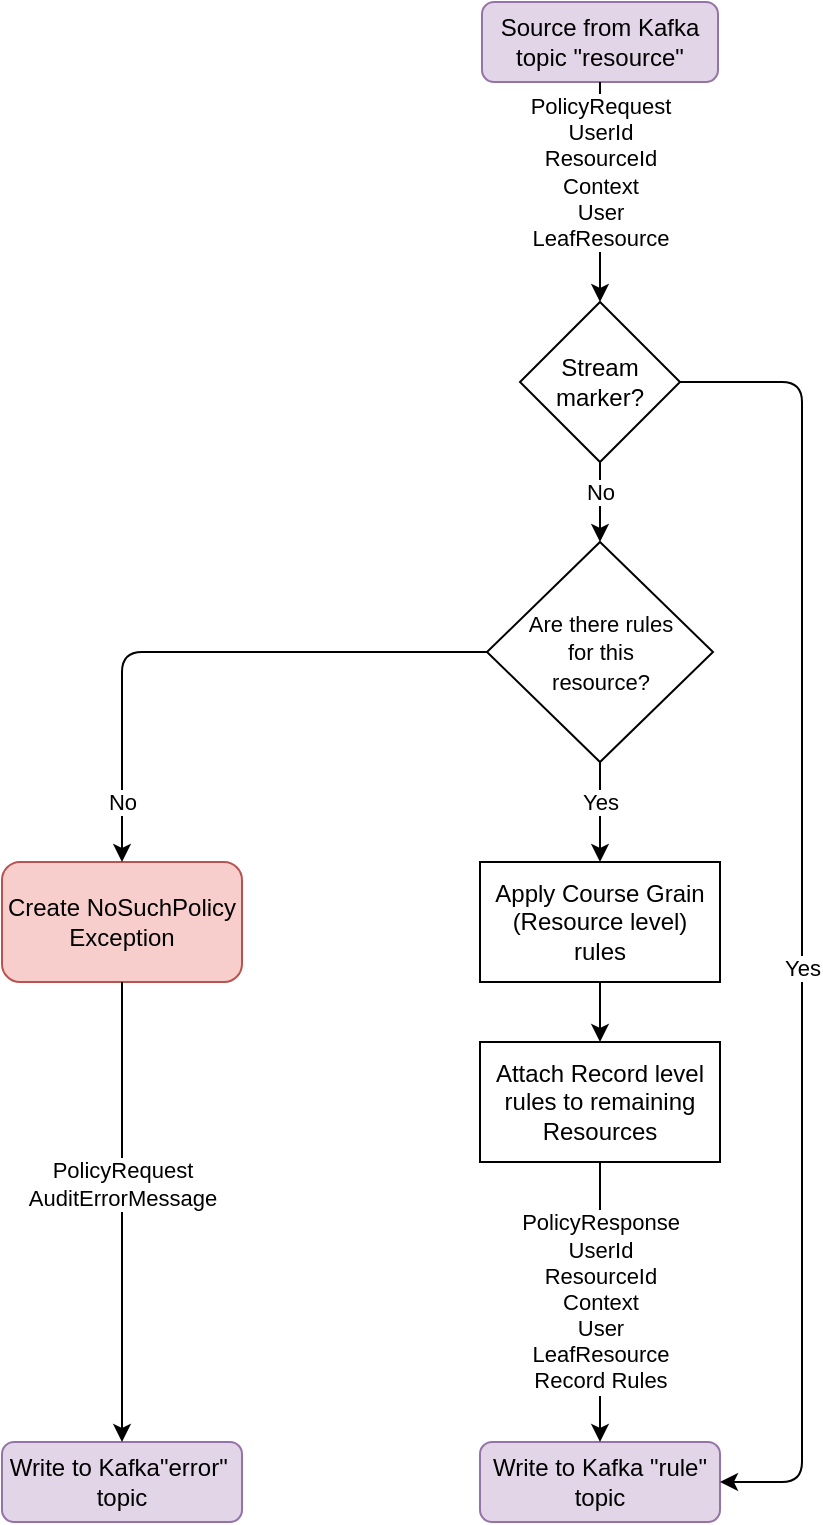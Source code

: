 <mxfile version="14.9.1" type="device"><diagram id="_RBoc6auL62qBpiJwBiw" name="Page-1"><mxGraphModel dx="1426" dy="737" grid="1" gridSize="10" guides="1" tooltips="1" connect="1" arrows="1" fold="1" page="1" pageScale="1" pageWidth="827" pageHeight="1169" math="0" shadow="0"><root><mxCell id="0"/><mxCell id="1" parent="0"/><mxCell id="uno6gjMz67oOJnJ67OMT-1" value="Source from Kafka topic &quot;resource&quot;" style="rounded=1;whiteSpace=wrap;html=1;fillColor=#e1d5e7;strokeColor=#9673a6;" parent="1" vertex="1"><mxGeometry x="360" y="60" width="118" height="40" as="geometry"/></mxCell><mxCell id="uno6gjMz67oOJnJ67OMT-2" value="Write to Kafka &quot;rule&quot; topic" style="rounded=1;whiteSpace=wrap;html=1;fillColor=#e1d5e7;strokeColor=#9673a6;" parent="1" vertex="1"><mxGeometry x="359" y="780" width="120" height="40" as="geometry"/></mxCell><mxCell id="uno6gjMz67oOJnJ67OMT-10" style="edgeStyle=orthogonalEdgeStyle;rounded=0;orthogonalLoop=1;jettySize=auto;html=1;exitX=0.5;exitY=1;exitDx=0;exitDy=0;" parent="1" source="uno6gjMz67oOJnJ67OMT-3" target="uno6gjMz67oOJnJ67OMT-11" edge="1"><mxGeometry relative="1" as="geometry"><mxPoint x="415" y="505" as="targetPoint"/></mxGeometry></mxCell><mxCell id="Sd5VhGqqKenQaVcKgAK--8" value="Yes" style="edgeLabel;html=1;align=center;verticalAlign=middle;resizable=0;points=[];" vertex="1" connectable="0" parent="uno6gjMz67oOJnJ67OMT-10"><mxGeometry x="-0.04" y="-1" relative="1" as="geometry"><mxPoint x="1" y="-4" as="offset"/></mxGeometry></mxCell><mxCell id="uno6gjMz67oOJnJ67OMT-3" value="&lt;font style=&quot;font-size: 11px&quot;&gt;Are there rules &lt;br&gt;for this &lt;br&gt;resource?&lt;/font&gt;" style="rhombus;whiteSpace=wrap;html=1;" parent="1" vertex="1"><mxGeometry x="362.5" y="330" width="113" height="110" as="geometry"/></mxCell><mxCell id="uno6gjMz67oOJnJ67OMT-6" value="Write to Kafka&quot;error&quot;&amp;nbsp;&lt;br&gt;topic" style="rounded=1;whiteSpace=wrap;html=1;fillColor=#e1d5e7;strokeColor=#9673a6;" parent="1" vertex="1"><mxGeometry x="120" y="780" width="120" height="40" as="geometry"/></mxCell><mxCell id="uno6gjMz67oOJnJ67OMT-13" style="edgeStyle=orthogonalEdgeStyle;rounded=0;orthogonalLoop=1;jettySize=auto;html=1;exitX=0.5;exitY=1;exitDx=0;exitDy=0;" parent="1" source="uno6gjMz67oOJnJ67OMT-11" target="uno6gjMz67oOJnJ67OMT-14" edge="1"><mxGeometry relative="1" as="geometry"><mxPoint x="415" y="620" as="targetPoint"/></mxGeometry></mxCell><mxCell id="uno6gjMz67oOJnJ67OMT-11" value="Apply Course Grain (Resource level)&lt;br&gt;rules" style="rounded=0;whiteSpace=wrap;html=1;" parent="1" vertex="1"><mxGeometry x="359" y="490" width="120" height="60" as="geometry"/></mxCell><mxCell id="uno6gjMz67oOJnJ67OMT-15" value="PolicyResponse&lt;br&gt;UserId&lt;br&gt;ResourceId&lt;br&gt;Context&lt;br&gt;User&lt;br&gt;LeafResource&lt;br&gt;Record Rules" style="edgeStyle=orthogonalEdgeStyle;rounded=0;orthogonalLoop=1;jettySize=auto;html=1;exitX=0.5;exitY=1;exitDx=0;exitDy=0;" parent="1" source="uno6gjMz67oOJnJ67OMT-14" target="uno6gjMz67oOJnJ67OMT-2" edge="1"><mxGeometry relative="1" as="geometry"/></mxCell><mxCell id="uno6gjMz67oOJnJ67OMT-14" value="Attach Record level rules to remaining Resources" style="rounded=0;whiteSpace=wrap;html=1;" parent="1" vertex="1"><mxGeometry x="359" y="580" width="120" height="60" as="geometry"/></mxCell><mxCell id="Sd5VhGqqKenQaVcKgAK--1" value="Stream marker?" style="rhombus;whiteSpace=wrap;html=1;" vertex="1" parent="1"><mxGeometry x="379" y="210" width="80" height="80" as="geometry"/></mxCell><mxCell id="Sd5VhGqqKenQaVcKgAK--2" value="" style="endArrow=classic;html=1;entryX=0.5;entryY=0;entryDx=0;entryDy=0;exitX=0.5;exitY=1;exitDx=0;exitDy=0;" edge="1" parent="1" source="Sd5VhGqqKenQaVcKgAK--1" target="uno6gjMz67oOJnJ67OMT-3"><mxGeometry width="50" height="50" relative="1" as="geometry"><mxPoint x="390" y="420" as="sourcePoint"/><mxPoint x="440" y="370" as="targetPoint"/></mxGeometry></mxCell><mxCell id="Sd5VhGqqKenQaVcKgAK--3" value="No" style="edgeLabel;html=1;align=center;verticalAlign=middle;resizable=0;points=[];" vertex="1" connectable="0" parent="Sd5VhGqqKenQaVcKgAK--2"><mxGeometry x="-0.133" y="-1" relative="1" as="geometry"><mxPoint x="1" y="-3" as="offset"/></mxGeometry></mxCell><mxCell id="Sd5VhGqqKenQaVcKgAK--4" value="" style="endArrow=classic;html=1;exitX=1;exitY=0.5;exitDx=0;exitDy=0;entryX=1;entryY=0.5;entryDx=0;entryDy=0;" edge="1" parent="1" source="Sd5VhGqqKenQaVcKgAK--1" target="uno6gjMz67oOJnJ67OMT-2"><mxGeometry width="50" height="50" relative="1" as="geometry"><mxPoint x="530" y="270" as="sourcePoint"/><mxPoint x="680" y="410" as="targetPoint"/><Array as="points"><mxPoint x="520" y="250"/><mxPoint x="520" y="800"/></Array></mxGeometry></mxCell><mxCell id="Sd5VhGqqKenQaVcKgAK--5" value="Yes" style="edgeLabel;html=1;align=center;verticalAlign=middle;resizable=0;points=[];" vertex="1" connectable="0" parent="Sd5VhGqqKenQaVcKgAK--4"><mxGeometry x="0.084" relative="1" as="geometry"><mxPoint as="offset"/></mxGeometry></mxCell><mxCell id="Sd5VhGqqKenQaVcKgAK--6" value="" style="endArrow=classic;html=1;exitX=0.5;exitY=1;exitDx=0;exitDy=0;entryX=0.5;entryY=0;entryDx=0;entryDy=0;" edge="1" parent="1" source="uno6gjMz67oOJnJ67OMT-1" target="Sd5VhGqqKenQaVcKgAK--1"><mxGeometry width="50" height="50" relative="1" as="geometry"><mxPoint x="390" y="480" as="sourcePoint"/><mxPoint x="440" y="430" as="targetPoint"/></mxGeometry></mxCell><mxCell id="Sd5VhGqqKenQaVcKgAK--7" value="PolicyRequest&lt;br&gt;UserId&lt;br&gt;ResourceId&lt;br&gt;Context&lt;br&gt;User&lt;br&gt;LeafResource" style="edgeLabel;html=1;align=center;verticalAlign=middle;resizable=0;points=[];" vertex="1" connectable="0" parent="Sd5VhGqqKenQaVcKgAK--6"><mxGeometry x="-0.183" relative="1" as="geometry"><mxPoint as="offset"/></mxGeometry></mxCell><mxCell id="Sd5VhGqqKenQaVcKgAK--9" value="Create NoSuchPolicy&lt;br&gt;Exception" style="rounded=1;whiteSpace=wrap;html=1;fillColor=#f8cecc;strokeColor=#b85450;" vertex="1" parent="1"><mxGeometry x="120" y="490" width="120" height="60" as="geometry"/></mxCell><mxCell id="Sd5VhGqqKenQaVcKgAK--10" value="" style="endArrow=classic;html=1;entryX=0.5;entryY=0;entryDx=0;entryDy=0;exitX=0.5;exitY=1;exitDx=0;exitDy=0;" edge="1" parent="1" source="Sd5VhGqqKenQaVcKgAK--9" target="uno6gjMz67oOJnJ67OMT-6"><mxGeometry width="50" height="50" relative="1" as="geometry"><mxPoint x="390" y="590" as="sourcePoint"/><mxPoint x="440" y="540" as="targetPoint"/></mxGeometry></mxCell><mxCell id="Sd5VhGqqKenQaVcKgAK--11" value="PolicyRequest&lt;br&gt;AuditErrorMessage" style="edgeLabel;html=1;align=center;verticalAlign=middle;resizable=0;points=[];" vertex="1" connectable="0" parent="Sd5VhGqqKenQaVcKgAK--10"><mxGeometry x="-0.128" relative="1" as="geometry"><mxPoint as="offset"/></mxGeometry></mxCell><mxCell id="Sd5VhGqqKenQaVcKgAK--12" value="" style="endArrow=classic;html=1;exitX=0;exitY=0.5;exitDx=0;exitDy=0;entryX=0.5;entryY=0;entryDx=0;entryDy=0;" edge="1" parent="1" source="uno6gjMz67oOJnJ67OMT-3" target="Sd5VhGqqKenQaVcKgAK--9"><mxGeometry width="50" height="50" relative="1" as="geometry"><mxPoint x="390" y="580" as="sourcePoint"/><mxPoint x="440" y="530" as="targetPoint"/><Array as="points"><mxPoint x="180" y="385"/></Array></mxGeometry></mxCell><mxCell id="Sd5VhGqqKenQaVcKgAK--13" value="No" style="edgeLabel;html=1;align=center;verticalAlign=middle;resizable=0;points=[];" vertex="1" connectable="0" parent="Sd5VhGqqKenQaVcKgAK--12"><mxGeometry x="0.457" y="1" relative="1" as="geometry"><mxPoint x="-1" y="48" as="offset"/></mxGeometry></mxCell></root></mxGraphModel></diagram></mxfile>